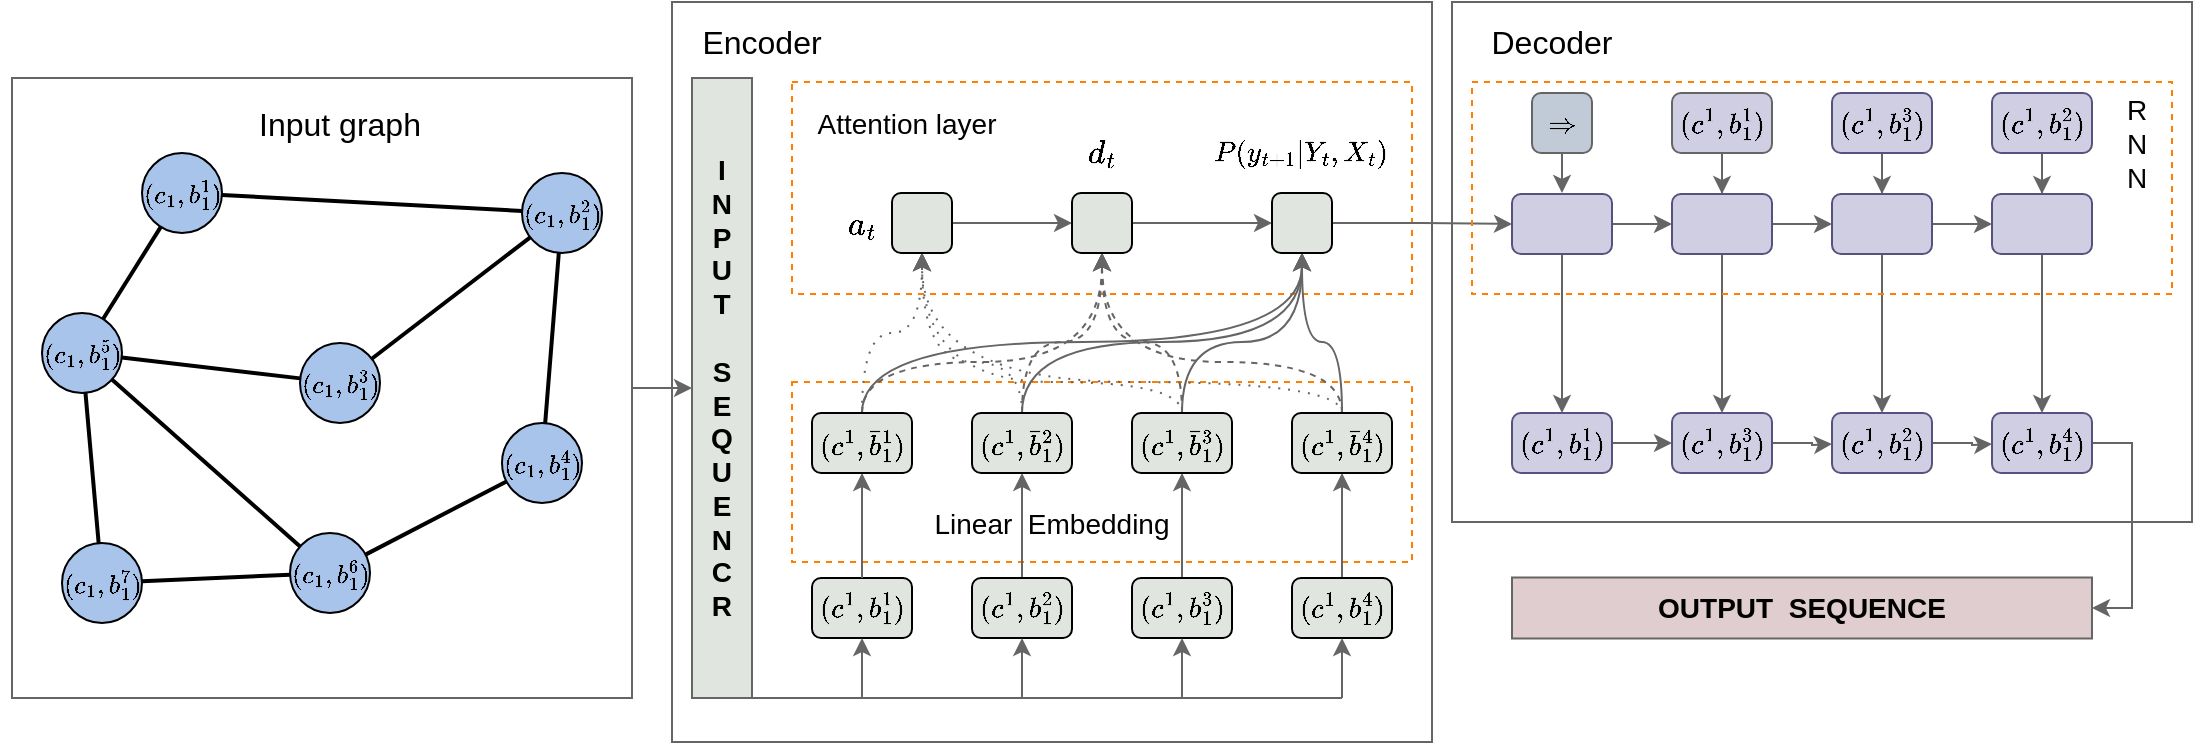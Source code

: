 <mxfile version="15.9.1" type="github">
  <diagram id="h1I-jIf15oPsMgG-KGj4" name="Page-1">
    <mxGraphModel dx="1113" dy="759" grid="1" gridSize="10" guides="1" tooltips="1" connect="1" arrows="1" fold="1" page="1" pageScale="1" pageWidth="1169" pageHeight="827" math="1" shadow="0">
      <root>
        <mxCell id="0" />
        <mxCell id="1" parent="0" />
        <mxCell id="QwG7ELGLsjSeEckzHyIb-112" value="" style="rounded=0;whiteSpace=wrap;html=1;fontSize=14;strokeColor=#656565;fillColor=none;" vertex="1" parent="1">
          <mxGeometry x="760" y="228" width="370" height="260" as="geometry" />
        </mxCell>
        <mxCell id="QwG7ELGLsjSeEckzHyIb-110" value="" style="rounded=0;whiteSpace=wrap;html=1;fontSize=14;strokeColor=#656565;fillColor=none;" vertex="1" parent="1">
          <mxGeometry x="370" y="228" width="380" height="370" as="geometry" />
        </mxCell>
        <mxCell id="QwG7ELGLsjSeEckzHyIb-44" value="" style="rounded=0;whiteSpace=wrap;html=1;fontSize=12;strokeColor=#FF8000;fillColor=none;dashed=1;" vertex="1" parent="1">
          <mxGeometry x="430" y="268" width="310" height="106" as="geometry" />
        </mxCell>
        <mxCell id="QwG7ELGLsjSeEckzHyIb-23" value="" style="rounded=0;whiteSpace=wrap;html=1;fontSize=12;strokeColor=#FF8000;fillColor=none;dashed=1;" vertex="1" parent="1">
          <mxGeometry x="430" y="418" width="310" height="90" as="geometry" />
        </mxCell>
        <mxCell id="QwG7ELGLsjSeEckzHyIb-64" style="edgeStyle=orthogonalEdgeStyle;jumpStyle=none;jumpSize=7;orthogonalLoop=1;jettySize=auto;html=1;entryX=0;entryY=0.5;entryDx=0;entryDy=0;shadow=0;fontSize=12;targetPerimeterSpacing=0;strokeColor=#656565;rounded=0;" edge="1" parent="1" source="gv34mnI8brFqdIba_EGr-3" target="QwG7ELGLsjSeEckzHyIb-1">
          <mxGeometry relative="1" as="geometry" />
        </mxCell>
        <mxCell id="gv34mnI8brFqdIba_EGr-3" value="" style="whiteSpace=wrap;html=1;aspect=fixed;strokeColor=#656565;fillColor=none;" parent="1" vertex="1">
          <mxGeometry x="40" y="266" width="310" height="310" as="geometry" />
        </mxCell>
        <mxCell id="gv34mnI8brFqdIba_EGr-102" value="" style="endArrow=none;html=1;rounded=0;strokeColor=#000000;strokeWidth=2;" parent="1" source="gv34mnI8brFqdIba_EGr-115" target="gv34mnI8brFqdIba_EGr-100" edge="1">
          <mxGeometry width="50" height="50" relative="1" as="geometry">
            <mxPoint x="308.74" y="443.534" as="sourcePoint" />
            <mxPoint x="185" y="393.5" as="targetPoint" />
          </mxGeometry>
        </mxCell>
        <mxCell id="gv34mnI8brFqdIba_EGr-119" value="" style="ellipse;whiteSpace=wrap;html=1;aspect=fixed;strokeColor=#000000;fillColor=#A9C4EB;" parent="1" vertex="1">
          <mxGeometry x="285" y="438.5" width="40" height="40" as="geometry" />
        </mxCell>
        <mxCell id="gv34mnI8brFqdIba_EGr-94" value="" style="ellipse;whiteSpace=wrap;html=1;aspect=fixed;strokeColor=#000000;fillColor=#A9C4EB;" parent="1" vertex="1">
          <mxGeometry x="55" y="383.5" width="40" height="40" as="geometry" />
        </mxCell>
        <mxCell id="gv34mnI8brFqdIba_EGr-95" value="" style="ellipse;whiteSpace=wrap;html=1;aspect=fixed;strokeColor=#000000;fillColor=#A9C4EB;" parent="1" vertex="1">
          <mxGeometry x="184" y="398.5" width="40" height="40" as="geometry" />
        </mxCell>
        <mxCell id="gv34mnI8brFqdIba_EGr-96" value="" style="ellipse;whiteSpace=wrap;html=1;aspect=fixed;strokeColor=#000000;fillColor=#A9C4EB;" parent="1" vertex="1">
          <mxGeometry x="65" y="498.5" width="40" height="40" as="geometry" />
        </mxCell>
        <mxCell id="gv34mnI8brFqdIba_EGr-97" value="" style="ellipse;whiteSpace=wrap;html=1;aspect=fixed;strokeColor=#000000;fillColor=#A9C4EB;" parent="1" vertex="1">
          <mxGeometry x="179" y="493.5" width="40" height="40" as="geometry" />
        </mxCell>
        <mxCell id="gv34mnI8brFqdIba_EGr-99" value="" style="ellipse;whiteSpace=wrap;html=1;aspect=fixed;strokeColor=#000000;fillColor=#A9C4EB;" parent="1" vertex="1">
          <mxGeometry x="105" y="303.5" width="40" height="40" as="geometry" />
        </mxCell>
        <mxCell id="gv34mnI8brFqdIba_EGr-100" value="" style="ellipse;whiteSpace=wrap;html=1;aspect=fixed;strokeColor=#000000;fillColor=#A9C4EB;" parent="1" vertex="1">
          <mxGeometry x="295" y="313.5" width="40" height="40" as="geometry" />
        </mxCell>
        <mxCell id="gv34mnI8brFqdIba_EGr-101" value="" style="endArrow=none;html=1;rounded=0;strokeColor=#000000;strokeWidth=2;" parent="1" source="gv34mnI8brFqdIba_EGr-97" target="gv34mnI8brFqdIba_EGr-119" edge="1">
          <mxGeometry width="50" height="50" relative="1" as="geometry">
            <mxPoint x="135" y="443.5" as="sourcePoint" />
            <mxPoint x="287.663" y="476.617" as="targetPoint" />
          </mxGeometry>
        </mxCell>
        <mxCell id="gv34mnI8brFqdIba_EGr-103" value="" style="endArrow=none;html=1;rounded=0;strokeColor=#000000;fontSize=16;fontStyle=1;strokeWidth=2;" parent="1" source="gv34mnI8brFqdIba_EGr-97" target="gv34mnI8brFqdIba_EGr-94" edge="1">
          <mxGeometry width="50" height="50" relative="1" as="geometry">
            <mxPoint x="135" y="443.5" as="sourcePoint" />
            <mxPoint x="185" y="393.5" as="targetPoint" />
          </mxGeometry>
        </mxCell>
        <mxCell id="gv34mnI8brFqdIba_EGr-104" value="" style="endArrow=none;html=1;rounded=0;strokeColor=#000000;strokeWidth=2;" parent="1" source="gv34mnI8brFqdIba_EGr-96" target="gv34mnI8brFqdIba_EGr-97" edge="1">
          <mxGeometry width="50" height="50" relative="1" as="geometry">
            <mxPoint x="135" y="443.5" as="sourcePoint" />
            <mxPoint x="185" y="393.5" as="targetPoint" />
          </mxGeometry>
        </mxCell>
        <mxCell id="gv34mnI8brFqdIba_EGr-105" value="" style="endArrow=none;html=1;rounded=0;strokeColor=#000000;strokeWidth=2;" parent="1" source="gv34mnI8brFqdIba_EGr-99" target="gv34mnI8brFqdIba_EGr-100" edge="1">
          <mxGeometry width="50" height="50" relative="1" as="geometry">
            <mxPoint x="135" y="443.5" as="sourcePoint" />
            <mxPoint x="185" y="393.5" as="targetPoint" />
          </mxGeometry>
        </mxCell>
        <mxCell id="gv34mnI8brFqdIba_EGr-106" value="" style="endArrow=none;html=1;rounded=0;strokeColor=#000000;strokeWidth=2;" parent="1" source="gv34mnI8brFqdIba_EGr-94" target="gv34mnI8brFqdIba_EGr-95" edge="1">
          <mxGeometry width="50" height="50" relative="1" as="geometry">
            <mxPoint x="135" y="443.5" as="sourcePoint" />
            <mxPoint x="185" y="393.5" as="targetPoint" />
          </mxGeometry>
        </mxCell>
        <mxCell id="gv34mnI8brFqdIba_EGr-107" value="" style="endArrow=none;html=1;rounded=0;strokeColor=#000000;strokeWidth=2;" parent="1" source="gv34mnI8brFqdIba_EGr-94" target="gv34mnI8brFqdIba_EGr-99" edge="1">
          <mxGeometry width="50" height="50" relative="1" as="geometry">
            <mxPoint x="135" y="443.5" as="sourcePoint" />
            <mxPoint x="185" y="393.5" as="targetPoint" />
          </mxGeometry>
        </mxCell>
        <mxCell id="gv34mnI8brFqdIba_EGr-109" value="" style="endArrow=none;html=1;rounded=0;strokeColor=#000000;strokeWidth=2;" parent="1" source="gv34mnI8brFqdIba_EGr-96" target="gv34mnI8brFqdIba_EGr-94" edge="1">
          <mxGeometry width="50" height="50" relative="1" as="geometry">
            <mxPoint x="135" y="443.5" as="sourcePoint" />
            <mxPoint x="185" y="393.5" as="targetPoint" />
          </mxGeometry>
        </mxCell>
        <mxCell id="gv34mnI8brFqdIba_EGr-110" value="" style="endArrow=none;html=1;rounded=0;strokeColor=#000000;strokeWidth=2;" parent="1" source="gv34mnI8brFqdIba_EGr-95" target="gv34mnI8brFqdIba_EGr-100" edge="1">
          <mxGeometry width="50" height="50" relative="1" as="geometry">
            <mxPoint x="135" y="443.5" as="sourcePoint" />
            <mxPoint x="185" y="393.5" as="targetPoint" />
          </mxGeometry>
        </mxCell>
        <mxCell id="gv34mnI8brFqdIba_EGr-111" value="&lt;font style=&quot;font-size: 11px;&quot;&gt;$$(c_1,b^1_1)$$&lt;/font&gt;" style="text;html=1;strokeColor=none;fillColor=none;align=center;verticalAlign=middle;whiteSpace=wrap;rounded=0;fontSize=11;" parent="1" vertex="1">
          <mxGeometry x="110" y="308.5" width="30" height="30" as="geometry" />
        </mxCell>
        <mxCell id="gv34mnI8brFqdIba_EGr-112" value="&lt;span style=&quot;font-size: 11px;&quot;&gt;$$(c_1,b^7_1)$$&lt;/span&gt;" style="text;html=1;strokeColor=none;fillColor=none;align=center;verticalAlign=middle;whiteSpace=wrap;rounded=0;fontSize=11;" parent="1" vertex="1">
          <mxGeometry x="70" y="503.5" width="30" height="30" as="geometry" />
        </mxCell>
        <mxCell id="gv34mnI8brFqdIba_EGr-113" value="&lt;span style=&quot;font-size: 11px;&quot;&gt;$$(c_1,b^5_1)$$&lt;/span&gt;" style="text;html=1;strokeColor=none;fillColor=none;align=center;verticalAlign=middle;whiteSpace=wrap;rounded=0;fontSize=11;" parent="1" vertex="1">
          <mxGeometry x="60" y="388.5" width="30" height="30" as="geometry" />
        </mxCell>
        <mxCell id="gv34mnI8brFqdIba_EGr-114" value="&lt;span style=&quot;font-size: 11px;&quot;&gt;$$(c_1,b^6_1)$$&lt;/span&gt;" style="text;html=1;strokeColor=none;fillColor=none;align=center;verticalAlign=middle;whiteSpace=wrap;rounded=0;fontSize=11;" parent="1" vertex="1">
          <mxGeometry x="184" y="498.5" width="30" height="30" as="geometry" />
        </mxCell>
        <mxCell id="gv34mnI8brFqdIba_EGr-115" value="&lt;span style=&quot;font-size: 11px;&quot;&gt;$$(c_1,b^4_1)$$&lt;/span&gt;" style="text;html=1;strokeColor=none;fillColor=none;align=center;verticalAlign=middle;whiteSpace=wrap;rounded=0;fontSize=11;" parent="1" vertex="1">
          <mxGeometry x="290" y="443.5" width="30" height="30" as="geometry" />
        </mxCell>
        <mxCell id="gv34mnI8brFqdIba_EGr-116" value="&lt;span style=&quot;font-size: 11px;&quot;&gt;$$(c_1,b^3_1)$$&lt;/span&gt;" style="text;html=1;strokeColor=none;fillColor=none;align=center;verticalAlign=middle;whiteSpace=wrap;rounded=0;fontSize=11;" parent="1" vertex="1">
          <mxGeometry x="189" y="403.5" width="30" height="30" as="geometry" />
        </mxCell>
        <mxCell id="gv34mnI8brFqdIba_EGr-117" value="&lt;span style=&quot;font-size: 11px;&quot;&gt;$$(c_1,b^2_1)$$&lt;/span&gt;" style="text;html=1;strokeColor=none;fillColor=none;align=center;verticalAlign=middle;whiteSpace=wrap;rounded=0;fontSize=11;" parent="1" vertex="1">
          <mxGeometry x="300" y="318.5" width="30" height="30" as="geometry" />
        </mxCell>
        <mxCell id="QwG7ELGLsjSeEckzHyIb-1" value="" style="rounded=0;whiteSpace=wrap;html=1;fillColor=none;strokeColor=#656565;" vertex="1" parent="1">
          <mxGeometry x="380" y="266" width="30" height="310" as="geometry" />
        </mxCell>
        <mxCell id="QwG7ELGLsjSeEckzHyIb-2" value="&lt;font style=&quot;font-size: 14px&quot;&gt;&lt;b&gt;I&lt;br style=&quot;font-size: 14px&quot;&gt;N&lt;br style=&quot;font-size: 14px&quot;&gt;P&lt;br style=&quot;font-size: 14px&quot;&gt;U&lt;br style=&quot;font-size: 14px&quot;&gt;T&lt;br style=&quot;font-size: 14px&quot;&gt;&amp;nbsp;&lt;br style=&quot;font-size: 14px&quot;&gt;S&lt;br style=&quot;font-size: 14px&quot;&gt;E&lt;br style=&quot;font-size: 14px&quot;&gt;Q&lt;br style=&quot;font-size: 14px&quot;&gt;U&lt;br style=&quot;font-size: 14px&quot;&gt;E&lt;br style=&quot;font-size: 14px&quot;&gt;N&lt;br style=&quot;font-size: 14px&quot;&gt;C&lt;br style=&quot;font-size: 14px&quot;&gt;R&lt;/b&gt;&lt;/font&gt;" style="text;html=1;strokeColor=#656565;fillColor=#E0E5DF;align=center;verticalAlign=middle;whiteSpace=wrap;rounded=0;fontSize=14;" vertex="1" parent="1">
          <mxGeometry x="380" y="266" width="30" height="310" as="geometry" />
        </mxCell>
        <mxCell id="QwG7ELGLsjSeEckzHyIb-4" value="Input graph" style="text;html=1;strokeColor=none;fillColor=none;align=center;verticalAlign=middle;whiteSpace=wrap;rounded=0;fontSize=16;" vertex="1" parent="1">
          <mxGeometry x="159" y="273.5" width="90" height="30" as="geometry" />
        </mxCell>
        <mxCell id="QwG7ELGLsjSeEckzHyIb-5" value="" style="endArrow=none;html=1;rounded=0;fontSize=16;exitX=1;exitY=1;exitDx=0;exitDy=0;shadow=0;targetPerimeterSpacing=0;strokeColor=#656565;" edge="1" parent="1" source="QwG7ELGLsjSeEckzHyIb-2">
          <mxGeometry width="50" height="50" relative="1" as="geometry">
            <mxPoint x="430" y="556" as="sourcePoint" />
            <mxPoint x="705" y="576" as="targetPoint" />
            <Array as="points">
              <mxPoint x="530" y="576" />
            </Array>
          </mxGeometry>
        </mxCell>
        <mxCell id="QwG7ELGLsjSeEckzHyIb-6" value="" style="rounded=1;whiteSpace=wrap;html=1;fontSize=16;fillColor=#E0E5DF;" vertex="1" parent="1">
          <mxGeometry x="440" y="516" width="50" height="30" as="geometry" />
        </mxCell>
        <mxCell id="QwG7ELGLsjSeEckzHyIb-20" value="" style="edgeStyle=orthogonalEdgeStyle;rounded=0;orthogonalLoop=1;jettySize=auto;html=1;fontSize=12;strokeColor=#656565;" edge="1" parent="1" source="QwG7ELGLsjSeEckzHyIb-7" target="QwG7ELGLsjSeEckzHyIb-15">
          <mxGeometry relative="1" as="geometry" />
        </mxCell>
        <mxCell id="QwG7ELGLsjSeEckzHyIb-7" value="&lt;span style=&quot;color: rgb(0 , 0 , 0) ; font-family: &amp;#34;helvetica&amp;#34; ; font-size: 12px ; font-style: normal ; font-weight: normal ; letter-spacing: normal ; text-align: center ; text-indent: 0px ; text-transform: none ; word-spacing: 0px ; background-color: rgb(248 , 249 , 250) ; text-decoration: none ; display: inline ; float: none&quot;&gt;$$(c^1,b^2_1)$$&lt;/span&gt;" style="rounded=1;whiteSpace=wrap;html=1;fontSize=16;fillColor=#E0E5DF;" vertex="1" parent="1">
          <mxGeometry x="520" y="516" width="50" height="30" as="geometry" />
        </mxCell>
        <mxCell id="QwG7ELGLsjSeEckzHyIb-21" value="" style="edgeStyle=orthogonalEdgeStyle;rounded=0;orthogonalLoop=1;jettySize=auto;html=1;fontSize=12;strokeColor=#656565;" edge="1" parent="1" source="QwG7ELGLsjSeEckzHyIb-8" target="QwG7ELGLsjSeEckzHyIb-17">
          <mxGeometry relative="1" as="geometry" />
        </mxCell>
        <mxCell id="QwG7ELGLsjSeEckzHyIb-8" value="&lt;span style=&quot;font-size: 12px&quot;&gt;$$(c^1,b^3_1)$$&lt;/span&gt;" style="rounded=1;whiteSpace=wrap;html=1;fontSize=16;fillColor=#E0E5DF;" vertex="1" parent="1">
          <mxGeometry x="600" y="516" width="50" height="30" as="geometry" />
        </mxCell>
        <mxCell id="QwG7ELGLsjSeEckzHyIb-22" value="" style="edgeStyle=orthogonalEdgeStyle;rounded=0;orthogonalLoop=1;jettySize=auto;html=1;fontSize=12;strokeColor=#656565;" edge="1" parent="1" source="QwG7ELGLsjSeEckzHyIb-9" target="QwG7ELGLsjSeEckzHyIb-18">
          <mxGeometry relative="1" as="geometry" />
        </mxCell>
        <mxCell id="QwG7ELGLsjSeEckzHyIb-9" value="&lt;span style=&quot;font-size: 12px&quot;&gt;$$(c^1,b^4_1)$$&lt;/span&gt;" style="rounded=1;whiteSpace=wrap;html=1;fontSize=16;fillColor=#E0E5DF;" vertex="1" parent="1">
          <mxGeometry x="680" y="516" width="50" height="30" as="geometry" />
        </mxCell>
        <mxCell id="QwG7ELGLsjSeEckzHyIb-10" value="" style="endArrow=classic;html=1;rounded=0;fontSize=16;strokeColor=#656565;" edge="1" parent="1" target="QwG7ELGLsjSeEckzHyIb-6">
          <mxGeometry width="50" height="50" relative="1" as="geometry">
            <mxPoint x="465" y="576" as="sourcePoint" />
            <mxPoint x="590" y="446" as="targetPoint" />
          </mxGeometry>
        </mxCell>
        <mxCell id="QwG7ELGLsjSeEckzHyIb-11" value="" style="endArrow=classic;html=1;rounded=0;fontSize=16;strokeColor=#656565;" edge="1" parent="1" target="QwG7ELGLsjSeEckzHyIb-9">
          <mxGeometry width="50" height="50" relative="1" as="geometry">
            <mxPoint x="705" y="576" as="sourcePoint" />
            <mxPoint x="600" y="446" as="targetPoint" />
          </mxGeometry>
        </mxCell>
        <mxCell id="QwG7ELGLsjSeEckzHyIb-12" value="" style="endArrow=classic;html=1;rounded=0;fontSize=16;strokeColor=#656565;" edge="1" parent="1" target="QwG7ELGLsjSeEckzHyIb-8">
          <mxGeometry width="50" height="50" relative="1" as="geometry">
            <mxPoint x="625" y="576" as="sourcePoint" />
            <mxPoint x="590" y="446" as="targetPoint" />
          </mxGeometry>
        </mxCell>
        <mxCell id="QwG7ELGLsjSeEckzHyIb-13" value="" style="endArrow=classic;html=1;rounded=0;fontSize=16;strokeColor=#656565;" edge="1" parent="1" target="QwG7ELGLsjSeEckzHyIb-7">
          <mxGeometry width="50" height="50" relative="1" as="geometry">
            <mxPoint x="545" y="576" as="sourcePoint" />
            <mxPoint x="560" y="636" as="targetPoint" />
          </mxGeometry>
        </mxCell>
        <mxCell id="QwG7ELGLsjSeEckzHyIb-19" value="" style="edgeStyle=orthogonalEdgeStyle;rounded=0;orthogonalLoop=1;jettySize=auto;html=1;fontSize=12;strokeColor=#656565;" edge="1" parent="1" source="QwG7ELGLsjSeEckzHyIb-14" target="QwG7ELGLsjSeEckzHyIb-16">
          <mxGeometry relative="1" as="geometry" />
        </mxCell>
        <mxCell id="QwG7ELGLsjSeEckzHyIb-14" value="&lt;font style=&quot;font-size: 12px&quot;&gt;$$(c^1,b^1_1)$$&lt;/font&gt;" style="text;html=1;strokeColor=none;fillColor=none;align=center;verticalAlign=middle;whiteSpace=wrap;rounded=0;fontSize=11;" vertex="1" parent="1">
          <mxGeometry x="450" y="516" width="30" height="30" as="geometry" />
        </mxCell>
        <mxCell id="QwG7ELGLsjSeEckzHyIb-29" style="edgeStyle=orthogonalEdgeStyle;curved=1;jumpStyle=none;jumpSize=7;orthogonalLoop=1;jettySize=auto;html=1;entryX=0.5;entryY=1;entryDx=0;entryDy=0;shadow=0;dashed=1;dashPattern=1 4;fontSize=14;targetPerimeterSpacing=0;strokeColor=#656565;" edge="1" parent="1" source="QwG7ELGLsjSeEckzHyIb-15" target="QwG7ELGLsjSeEckzHyIb-25">
          <mxGeometry relative="1" as="geometry">
            <Array as="points">
              <mxPoint x="545" y="408" />
              <mxPoint x="495" y="408" />
            </Array>
          </mxGeometry>
        </mxCell>
        <mxCell id="QwG7ELGLsjSeEckzHyIb-37" style="edgeStyle=orthogonalEdgeStyle;curved=1;jumpStyle=none;jumpSize=7;orthogonalLoop=1;jettySize=auto;html=1;shadow=0;dashed=1;fontSize=14;targetPerimeterSpacing=0;strokeColor=#656565;" edge="1" parent="1" source="QwG7ELGLsjSeEckzHyIb-15" target="QwG7ELGLsjSeEckzHyIb-26">
          <mxGeometry relative="1" as="geometry">
            <Array as="points">
              <mxPoint x="545" y="398" />
              <mxPoint x="585" y="398" />
            </Array>
          </mxGeometry>
        </mxCell>
        <mxCell id="QwG7ELGLsjSeEckzHyIb-41" style="edgeStyle=orthogonalEdgeStyle;curved=1;jumpStyle=none;jumpSize=7;orthogonalLoop=1;jettySize=auto;html=1;shadow=0;fontSize=14;targetPerimeterSpacing=0;strokeColor=#656565;" edge="1" parent="1" source="QwG7ELGLsjSeEckzHyIb-15" target="QwG7ELGLsjSeEckzHyIb-27">
          <mxGeometry relative="1" as="geometry">
            <Array as="points">
              <mxPoint x="545" y="398" />
              <mxPoint x="685" y="398" />
            </Array>
          </mxGeometry>
        </mxCell>
        <mxCell id="QwG7ELGLsjSeEckzHyIb-15" value="&lt;span style=&quot;color: rgb(0 , 0 , 0) ; font-family: &amp;#34;helvetica&amp;#34; ; font-size: 12px ; font-style: normal ; font-weight: normal ; letter-spacing: normal ; text-align: center ; text-indent: 0px ; text-transform: none ; word-spacing: 0px ; background-color: rgb(248 , 249 , 250) ; text-decoration: none ; display: inline ; float: none&quot;&gt;$$(c^1,\bar{b}^2_1)$$&lt;/span&gt;" style="rounded=1;whiteSpace=wrap;html=1;fontSize=16;fillColor=#E0E5DF;" vertex="1" parent="1">
          <mxGeometry x="520" y="433.5" width="50" height="30" as="geometry" />
        </mxCell>
        <mxCell id="QwG7ELGLsjSeEckzHyIb-28" style="edgeStyle=orthogonalEdgeStyle;jumpSize=7;orthogonalLoop=1;jettySize=auto;html=1;shadow=0;fontSize=14;targetPerimeterSpacing=0;jumpStyle=none;curved=1;dashed=1;dashPattern=1 4;strokeColor=#656565;" edge="1" parent="1" source="QwG7ELGLsjSeEckzHyIb-16" target="QwG7ELGLsjSeEckzHyIb-25">
          <mxGeometry relative="1" as="geometry" />
        </mxCell>
        <mxCell id="QwG7ELGLsjSeEckzHyIb-36" style="edgeStyle=orthogonalEdgeStyle;curved=1;jumpStyle=none;jumpSize=7;orthogonalLoop=1;jettySize=auto;html=1;shadow=0;dashed=1;fontSize=14;targetPerimeterSpacing=0;strokeColor=#656565;" edge="1" parent="1" source="QwG7ELGLsjSeEckzHyIb-16" target="QwG7ELGLsjSeEckzHyIb-26">
          <mxGeometry relative="1" as="geometry">
            <Array as="points">
              <mxPoint x="465" y="408" />
              <mxPoint x="585" y="408" />
            </Array>
          </mxGeometry>
        </mxCell>
        <mxCell id="QwG7ELGLsjSeEckzHyIb-40" style="edgeStyle=orthogonalEdgeStyle;curved=1;jumpStyle=none;jumpSize=7;orthogonalLoop=1;jettySize=auto;html=1;shadow=0;fontSize=14;targetPerimeterSpacing=0;strokeColor=#656565;" edge="1" parent="1" source="QwG7ELGLsjSeEckzHyIb-16" target="QwG7ELGLsjSeEckzHyIb-27">
          <mxGeometry relative="1" as="geometry">
            <Array as="points">
              <mxPoint x="465" y="398" />
              <mxPoint x="685" y="398" />
            </Array>
          </mxGeometry>
        </mxCell>
        <mxCell id="QwG7ELGLsjSeEckzHyIb-16" value="&lt;span style=&quot;color: rgb(0 , 0 , 0) ; font-family: &amp;#34;helvetica&amp;#34; ; font-size: 12px ; font-style: normal ; font-weight: normal ; letter-spacing: normal ; text-align: center ; text-indent: 0px ; text-transform: none ; word-spacing: 0px ; background-color: rgb(248 , 249 , 250) ; text-decoration: none ; display: inline ; float: none&quot;&gt;$$(c^1,\bar{b}^1_1)$$&lt;/span&gt;" style="rounded=1;whiteSpace=wrap;html=1;fontSize=16;fillColor=#E0E5DF;" vertex="1" parent="1">
          <mxGeometry x="440" y="433.5" width="50" height="30" as="geometry" />
        </mxCell>
        <mxCell id="QwG7ELGLsjSeEckzHyIb-30" style="edgeStyle=orthogonalEdgeStyle;curved=1;jumpStyle=none;jumpSize=7;orthogonalLoop=1;jettySize=auto;html=1;shadow=0;dashed=1;dashPattern=1 4;fontSize=14;targetPerimeterSpacing=0;strokeColor=#656565;" edge="1" parent="1" source="QwG7ELGLsjSeEckzHyIb-17" target="QwG7ELGLsjSeEckzHyIb-25">
          <mxGeometry relative="1" as="geometry">
            <Array as="points">
              <mxPoint x="625" y="418" />
              <mxPoint x="495" y="418" />
            </Array>
          </mxGeometry>
        </mxCell>
        <mxCell id="QwG7ELGLsjSeEckzHyIb-38" style="edgeStyle=orthogonalEdgeStyle;curved=1;jumpStyle=none;jumpSize=7;orthogonalLoop=1;jettySize=auto;html=1;entryX=0.5;entryY=1;entryDx=0;entryDy=0;shadow=0;dashed=1;fontSize=14;targetPerimeterSpacing=0;strokeColor=#656565;" edge="1" parent="1" source="QwG7ELGLsjSeEckzHyIb-17" target="QwG7ELGLsjSeEckzHyIb-26">
          <mxGeometry relative="1" as="geometry">
            <Array as="points">
              <mxPoint x="625" y="398" />
              <mxPoint x="585" y="398" />
            </Array>
          </mxGeometry>
        </mxCell>
        <mxCell id="QwG7ELGLsjSeEckzHyIb-42" style="edgeStyle=orthogonalEdgeStyle;curved=1;jumpStyle=none;jumpSize=7;orthogonalLoop=1;jettySize=auto;html=1;shadow=0;fontSize=14;targetPerimeterSpacing=0;strokeColor=#656565;" edge="1" parent="1" source="QwG7ELGLsjSeEckzHyIb-17" target="QwG7ELGLsjSeEckzHyIb-27">
          <mxGeometry relative="1" as="geometry">
            <Array as="points">
              <mxPoint x="625" y="398" />
              <mxPoint x="685" y="398" />
            </Array>
          </mxGeometry>
        </mxCell>
        <mxCell id="QwG7ELGLsjSeEckzHyIb-17" value="&lt;span style=&quot;color: rgb(0 , 0 , 0) ; font-family: &amp;#34;helvetica&amp;#34; ; font-size: 12px ; font-style: normal ; font-weight: normal ; letter-spacing: normal ; text-align: center ; text-indent: 0px ; text-transform: none ; word-spacing: 0px ; background-color: rgb(248 , 249 , 250) ; text-decoration: none ; display: inline ; float: none&quot;&gt;$$(c^1,\bar{b}^3_1)$$&lt;/span&gt;" style="rounded=1;whiteSpace=wrap;html=1;fontSize=16;fillColor=#E0E5DF;" vertex="1" parent="1">
          <mxGeometry x="600" y="433.5" width="50" height="30" as="geometry" />
        </mxCell>
        <mxCell id="QwG7ELGLsjSeEckzHyIb-31" style="edgeStyle=orthogonalEdgeStyle;curved=1;jumpStyle=none;jumpSize=7;orthogonalLoop=1;jettySize=auto;html=1;shadow=0;dashed=1;dashPattern=1 4;fontSize=14;targetPerimeterSpacing=0;strokeColor=#656565;" edge="1" parent="1" source="QwG7ELGLsjSeEckzHyIb-18" target="QwG7ELGLsjSeEckzHyIb-25">
          <mxGeometry relative="1" as="geometry">
            <Array as="points">
              <mxPoint x="705" y="418" />
              <mxPoint x="495" y="418" />
            </Array>
          </mxGeometry>
        </mxCell>
        <mxCell id="QwG7ELGLsjSeEckzHyIb-39" style="edgeStyle=orthogonalEdgeStyle;curved=1;jumpStyle=none;jumpSize=7;orthogonalLoop=1;jettySize=auto;html=1;shadow=0;dashed=1;fontSize=14;targetPerimeterSpacing=0;strokeColor=#656565;" edge="1" parent="1" source="QwG7ELGLsjSeEckzHyIb-18" target="QwG7ELGLsjSeEckzHyIb-26">
          <mxGeometry relative="1" as="geometry">
            <Array as="points">
              <mxPoint x="705" y="408" />
              <mxPoint x="585" y="408" />
            </Array>
          </mxGeometry>
        </mxCell>
        <mxCell id="QwG7ELGLsjSeEckzHyIb-43" style="edgeStyle=orthogonalEdgeStyle;curved=1;jumpStyle=none;jumpSize=7;orthogonalLoop=1;jettySize=auto;html=1;shadow=0;fontSize=14;targetPerimeterSpacing=0;strokeColor=#656565;" edge="1" parent="1" source="QwG7ELGLsjSeEckzHyIb-18" target="QwG7ELGLsjSeEckzHyIb-27">
          <mxGeometry relative="1" as="geometry">
            <Array as="points">
              <mxPoint x="705" y="398" />
              <mxPoint x="685" y="398" />
            </Array>
          </mxGeometry>
        </mxCell>
        <mxCell id="QwG7ELGLsjSeEckzHyIb-18" value="&lt;span style=&quot;color: rgb(0 , 0 , 0) ; font-family: &amp;#34;helvetica&amp;#34; ; font-size: 12px ; font-style: normal ; font-weight: normal ; letter-spacing: normal ; text-align: center ; text-indent: 0px ; text-transform: none ; word-spacing: 0px ; background-color: rgb(248 , 249 , 250) ; text-decoration: none ; display: inline ; float: none&quot;&gt;$$(c^1,\bar{b}^4_1)$$&lt;/span&gt;" style="rounded=1;whiteSpace=wrap;html=1;fontSize=16;fillColor=#E0E5DF;" vertex="1" parent="1">
          <mxGeometry x="680" y="433.5" width="50" height="30" as="geometry" />
        </mxCell>
        <mxCell id="QwG7ELGLsjSeEckzHyIb-24" value="&lt;font style=&quot;font-size: 14px&quot;&gt;Linear &amp;nbsp;Embedding&lt;/font&gt;" style="text;html=1;strokeColor=none;fillColor=none;align=center;verticalAlign=middle;whiteSpace=wrap;rounded=0;dashed=1;fontSize=12;" vertex="1" parent="1">
          <mxGeometry x="495" y="473.5" width="130" height="30" as="geometry" />
        </mxCell>
        <mxCell id="QwG7ELGLsjSeEckzHyIb-54" style="edgeStyle=orthogonalEdgeStyle;jumpStyle=none;jumpSize=7;orthogonalLoop=1;jettySize=auto;html=1;shadow=0;fontSize=12;targetPerimeterSpacing=0;strokeColor=#656565;rounded=0;" edge="1" parent="1" source="QwG7ELGLsjSeEckzHyIb-25" target="QwG7ELGLsjSeEckzHyIb-26">
          <mxGeometry relative="1" as="geometry" />
        </mxCell>
        <mxCell id="QwG7ELGLsjSeEckzHyIb-25" value="" style="rounded=1;whiteSpace=wrap;html=1;fontSize=16;fillColor=#E0E5DF;" vertex="1" parent="1">
          <mxGeometry x="480" y="323.5" width="30" height="30" as="geometry" />
        </mxCell>
        <mxCell id="QwG7ELGLsjSeEckzHyIb-56" style="edgeStyle=orthogonalEdgeStyle;jumpStyle=none;jumpSize=7;orthogonalLoop=1;jettySize=auto;html=1;shadow=0;fontSize=12;targetPerimeterSpacing=0;strokeColor=#656565;rounded=0;" edge="1" parent="1" source="QwG7ELGLsjSeEckzHyIb-26" target="QwG7ELGLsjSeEckzHyIb-27">
          <mxGeometry relative="1" as="geometry" />
        </mxCell>
        <mxCell id="QwG7ELGLsjSeEckzHyIb-26" value="" style="rounded=1;whiteSpace=wrap;html=1;fontSize=16;fillColor=#E0E5DF;" vertex="1" parent="1">
          <mxGeometry x="570" y="323.5" width="30" height="30" as="geometry" />
        </mxCell>
        <mxCell id="QwG7ELGLsjSeEckzHyIb-106" value="" style="edgeStyle=orthogonalEdgeStyle;rounded=0;jumpStyle=none;jumpSize=6;orthogonalLoop=1;jettySize=auto;html=1;shadow=0;fontSize=14;targetPerimeterSpacing=0;strokeColor=#656565;strokeWidth=1;" edge="1" parent="1" source="QwG7ELGLsjSeEckzHyIb-27" target="QwG7ELGLsjSeEckzHyIb-67">
          <mxGeometry relative="1" as="geometry" />
        </mxCell>
        <mxCell id="QwG7ELGLsjSeEckzHyIb-27" value="" style="rounded=1;whiteSpace=wrap;html=1;fontSize=16;fillColor=#E0E5DF;" vertex="1" parent="1">
          <mxGeometry x="670" y="323.5" width="30" height="30" as="geometry" />
        </mxCell>
        <mxCell id="QwG7ELGLsjSeEckzHyIb-48" value="Attention layer" style="text;html=1;strokeColor=none;fillColor=none;align=center;verticalAlign=middle;whiteSpace=wrap;rounded=0;dashed=1;fontSize=14;" vertex="1" parent="1">
          <mxGeometry x="435" y="273.5" width="105" height="30" as="geometry" />
        </mxCell>
        <mxCell id="QwG7ELGLsjSeEckzHyIb-49" value="$$a_t$$" style="text;html=1;strokeColor=none;fillColor=none;align=center;verticalAlign=middle;whiteSpace=wrap;rounded=0;dashed=1;fontSize=14;" vertex="1" parent="1">
          <mxGeometry x="450" y="323.5" width="30" height="30" as="geometry" />
        </mxCell>
        <mxCell id="QwG7ELGLsjSeEckzHyIb-50" value="$$d_t$$" style="text;html=1;strokeColor=none;fillColor=none;align=center;verticalAlign=middle;whiteSpace=wrap;rounded=0;dashed=1;fontSize=14;" vertex="1" parent="1">
          <mxGeometry x="570" y="288.5" width="30" height="30" as="geometry" />
        </mxCell>
        <mxCell id="QwG7ELGLsjSeEckzHyIb-51" value="&lt;font style=&quot;font-size: 12px&quot;&gt;$$P(y_{t+1}| Y_t,X_t)$$&lt;/font&gt;" style="text;html=1;strokeColor=none;fillColor=none;align=center;verticalAlign=middle;whiteSpace=wrap;rounded=0;dashed=1;fontSize=14;" vertex="1" parent="1">
          <mxGeometry x="630" y="288.5" width="110" height="30" as="geometry" />
        </mxCell>
        <mxCell id="QwG7ELGLsjSeEckzHyIb-66" value="" style="edgeStyle=orthogonalEdgeStyle;rounded=0;jumpStyle=none;jumpSize=6;orthogonalLoop=1;jettySize=auto;html=1;shadow=0;fontSize=12;targetPerimeterSpacing=0;strokeColor=#656565;strokeWidth=1;" edge="1" parent="1" source="QwG7ELGLsjSeEckzHyIb-65">
          <mxGeometry relative="1" as="geometry">
            <mxPoint x="815" y="324" as="targetPoint" />
          </mxGeometry>
        </mxCell>
        <mxCell id="QwG7ELGLsjSeEckzHyIb-65" value="$$\Rightarrow$$" style="rounded=1;whiteSpace=wrap;html=1;fillColor=#c1cbd7;strokeColor=#656565;" vertex="1" parent="1">
          <mxGeometry x="800" y="273.5" width="30" height="30" as="geometry" />
        </mxCell>
        <mxCell id="QwG7ELGLsjSeEckzHyIb-78" style="edgeStyle=orthogonalEdgeStyle;rounded=0;jumpStyle=none;jumpSize=6;orthogonalLoop=1;jettySize=auto;html=1;shadow=0;fontSize=12;targetPerimeterSpacing=0;strokeColor=#656565;strokeWidth=1;" edge="1" parent="1" source="QwG7ELGLsjSeEckzHyIb-67" target="QwG7ELGLsjSeEckzHyIb-70">
          <mxGeometry relative="1" as="geometry" />
        </mxCell>
        <mxCell id="QwG7ELGLsjSeEckzHyIb-88" value="" style="edgeStyle=orthogonalEdgeStyle;rounded=0;jumpStyle=none;jumpSize=6;orthogonalLoop=1;jettySize=auto;html=1;shadow=0;fontSize=12;targetPerimeterSpacing=0;strokeColor=#656565;strokeWidth=1;" edge="1" parent="1" source="QwG7ELGLsjSeEckzHyIb-67" target="QwG7ELGLsjSeEckzHyIb-84">
          <mxGeometry relative="1" as="geometry" />
        </mxCell>
        <mxCell id="QwG7ELGLsjSeEckzHyIb-67" value="" style="rounded=1;whiteSpace=wrap;html=1;fillColor=#d0cee2;strokeColor=#56517e;" vertex="1" parent="1">
          <mxGeometry x="790" y="324" width="50" height="30" as="geometry" />
        </mxCell>
        <mxCell id="QwG7ELGLsjSeEckzHyIb-91" value="" style="edgeStyle=orthogonalEdgeStyle;rounded=0;jumpStyle=none;jumpSize=6;orthogonalLoop=1;jettySize=auto;html=1;shadow=0;fontSize=12;targetPerimeterSpacing=0;strokeColor=#656565;strokeWidth=1;" edge="1" parent="1" source="QwG7ELGLsjSeEckzHyIb-68" target="QwG7ELGLsjSeEckzHyIb-85">
          <mxGeometry relative="1" as="geometry" />
        </mxCell>
        <mxCell id="QwG7ELGLsjSeEckzHyIb-68" value="" style="rounded=1;whiteSpace=wrap;html=1;fillColor=#d0cee2;strokeColor=#56517e;" vertex="1" parent="1">
          <mxGeometry x="1030" y="324" width="50" height="30" as="geometry" />
        </mxCell>
        <mxCell id="QwG7ELGLsjSeEckzHyIb-80" style="edgeStyle=orthogonalEdgeStyle;rounded=0;jumpStyle=none;jumpSize=6;orthogonalLoop=1;jettySize=auto;html=1;shadow=0;fontSize=12;targetPerimeterSpacing=0;strokeColor=#656565;strokeWidth=1;" edge="1" parent="1" source="QwG7ELGLsjSeEckzHyIb-69" target="QwG7ELGLsjSeEckzHyIb-68">
          <mxGeometry relative="1" as="geometry" />
        </mxCell>
        <mxCell id="QwG7ELGLsjSeEckzHyIb-90" value="" style="edgeStyle=orthogonalEdgeStyle;rounded=0;jumpStyle=none;jumpSize=6;orthogonalLoop=1;jettySize=auto;html=1;shadow=0;fontSize=12;targetPerimeterSpacing=0;strokeColor=#656565;strokeWidth=1;" edge="1" parent="1" source="QwG7ELGLsjSeEckzHyIb-69" target="QwG7ELGLsjSeEckzHyIb-86">
          <mxGeometry relative="1" as="geometry" />
        </mxCell>
        <mxCell id="QwG7ELGLsjSeEckzHyIb-69" value="" style="rounded=1;whiteSpace=wrap;html=1;fillColor=#d0cee2;strokeColor=#56517e;" vertex="1" parent="1">
          <mxGeometry x="950" y="324" width="50" height="30" as="geometry" />
        </mxCell>
        <mxCell id="QwG7ELGLsjSeEckzHyIb-79" style="edgeStyle=orthogonalEdgeStyle;rounded=0;jumpStyle=none;jumpSize=6;orthogonalLoop=1;jettySize=auto;html=1;shadow=0;fontSize=12;targetPerimeterSpacing=0;strokeColor=#656565;strokeWidth=1;" edge="1" parent="1" source="QwG7ELGLsjSeEckzHyIb-70" target="QwG7ELGLsjSeEckzHyIb-69">
          <mxGeometry relative="1" as="geometry" />
        </mxCell>
        <mxCell id="QwG7ELGLsjSeEckzHyIb-89" value="" style="edgeStyle=orthogonalEdgeStyle;rounded=0;jumpStyle=none;jumpSize=6;orthogonalLoop=1;jettySize=auto;html=1;shadow=0;fontSize=12;targetPerimeterSpacing=0;strokeColor=#656565;strokeWidth=1;" edge="1" parent="1" source="QwG7ELGLsjSeEckzHyIb-70" target="QwG7ELGLsjSeEckzHyIb-87">
          <mxGeometry relative="1" as="geometry" />
        </mxCell>
        <mxCell id="QwG7ELGLsjSeEckzHyIb-70" value="" style="rounded=1;whiteSpace=wrap;html=1;fillColor=#d0cee2;strokeColor=#56517e;" vertex="1" parent="1">
          <mxGeometry x="870" y="324" width="50" height="30" as="geometry" />
        </mxCell>
        <mxCell id="QwG7ELGLsjSeEckzHyIb-76" value="" style="edgeStyle=orthogonalEdgeStyle;rounded=0;jumpStyle=none;jumpSize=6;orthogonalLoop=1;jettySize=auto;html=1;shadow=0;fontSize=12;targetPerimeterSpacing=0;strokeColor=#656565;strokeWidth=1;" edge="1" parent="1" source="QwG7ELGLsjSeEckzHyIb-71" target="QwG7ELGLsjSeEckzHyIb-70">
          <mxGeometry relative="1" as="geometry" />
        </mxCell>
        <mxCell id="QwG7ELGLsjSeEckzHyIb-71" value="$$(c^1, b^1_1)$$" style="rounded=1;whiteSpace=wrap;html=1;fillColor=#D0CEE2;strokeColor=#656565;" vertex="1" parent="1">
          <mxGeometry x="870" y="273.5" width="50" height="30" as="geometry" />
        </mxCell>
        <mxCell id="QwG7ELGLsjSeEckzHyIb-75" value="" style="edgeStyle=orthogonalEdgeStyle;rounded=0;jumpStyle=none;jumpSize=6;orthogonalLoop=1;jettySize=auto;html=1;shadow=0;fontSize=12;targetPerimeterSpacing=0;strokeColor=#656565;strokeWidth=1;" edge="1" parent="1" source="QwG7ELGLsjSeEckzHyIb-72" target="QwG7ELGLsjSeEckzHyIb-69">
          <mxGeometry relative="1" as="geometry" />
        </mxCell>
        <mxCell id="QwG7ELGLsjSeEckzHyIb-72" value="$$(c^1, b^3_1)$$" style="rounded=1;whiteSpace=wrap;html=1;fillColor=#d0cee2;strokeColor=#56517e;" vertex="1" parent="1">
          <mxGeometry x="950" y="273.5" width="50" height="30" as="geometry" />
        </mxCell>
        <mxCell id="QwG7ELGLsjSeEckzHyIb-74" value="" style="edgeStyle=orthogonalEdgeStyle;rounded=0;jumpStyle=none;jumpSize=6;orthogonalLoop=1;jettySize=auto;html=1;shadow=0;fontSize=12;targetPerimeterSpacing=0;strokeColor=#656565;strokeWidth=1;" edge="1" parent="1" source="QwG7ELGLsjSeEckzHyIb-73" target="QwG7ELGLsjSeEckzHyIb-68">
          <mxGeometry relative="1" as="geometry" />
        </mxCell>
        <mxCell id="QwG7ELGLsjSeEckzHyIb-73" value="$$(c^1, b^2_1)$$" style="rounded=1;whiteSpace=wrap;html=1;fillColor=#d0cee2;strokeColor=#56517e;" vertex="1" parent="1">
          <mxGeometry x="1030" y="273.5" width="50" height="30" as="geometry" />
        </mxCell>
        <mxCell id="QwG7ELGLsjSeEckzHyIb-99" value="" style="edgeStyle=orthogonalEdgeStyle;rounded=0;jumpStyle=none;jumpSize=6;orthogonalLoop=1;jettySize=auto;html=1;shadow=0;fontSize=12;targetPerimeterSpacing=0;strokeColor=#656565;strokeWidth=1;entryX=0;entryY=0.5;entryDx=0;entryDy=0;" edge="1" parent="1" source="QwG7ELGLsjSeEckzHyIb-84" target="QwG7ELGLsjSeEckzHyIb-87">
          <mxGeometry relative="1" as="geometry" />
        </mxCell>
        <mxCell id="QwG7ELGLsjSeEckzHyIb-84" value="" style="rounded=1;whiteSpace=wrap;html=1;fillColor=#d0cee2;strokeColor=#56517e;" vertex="1" parent="1">
          <mxGeometry x="790" y="433.5" width="50" height="30" as="geometry" />
        </mxCell>
        <mxCell id="QwG7ELGLsjSeEckzHyIb-104" style="edgeStyle=orthogonalEdgeStyle;rounded=0;jumpStyle=none;jumpSize=6;orthogonalLoop=1;jettySize=auto;html=1;entryX=1;entryY=0.5;entryDx=0;entryDy=0;shadow=0;fontSize=14;targetPerimeterSpacing=0;strokeColor=#656565;strokeWidth=1;" edge="1" parent="1" source="QwG7ELGLsjSeEckzHyIb-85" target="QwG7ELGLsjSeEckzHyIb-102">
          <mxGeometry relative="1" as="geometry">
            <Array as="points">
              <mxPoint x="1100" y="449" />
              <mxPoint x="1100" y="531" />
            </Array>
          </mxGeometry>
        </mxCell>
        <mxCell id="QwG7ELGLsjSeEckzHyIb-85" value="" style="rounded=1;whiteSpace=wrap;html=1;fillColor=#d0cee2;strokeColor=#56517e;" vertex="1" parent="1">
          <mxGeometry x="1030" y="433.5" width="50" height="30" as="geometry" />
        </mxCell>
        <mxCell id="QwG7ELGLsjSeEckzHyIb-101" value="" style="edgeStyle=orthogonalEdgeStyle;rounded=0;jumpStyle=none;jumpSize=6;orthogonalLoop=1;jettySize=auto;html=1;shadow=0;fontSize=12;targetPerimeterSpacing=0;strokeColor=#656565;strokeWidth=1;" edge="1" parent="1" source="QwG7ELGLsjSeEckzHyIb-86">
          <mxGeometry relative="1" as="geometry">
            <mxPoint x="1030" y="449" as="targetPoint" />
          </mxGeometry>
        </mxCell>
        <mxCell id="QwG7ELGLsjSeEckzHyIb-86" value="" style="rounded=1;whiteSpace=wrap;html=1;fillColor=#d0cee2;strokeColor=#56517e;" vertex="1" parent="1">
          <mxGeometry x="950" y="433.5" width="50" height="30" as="geometry" />
        </mxCell>
        <mxCell id="QwG7ELGLsjSeEckzHyIb-100" value="" style="edgeStyle=orthogonalEdgeStyle;rounded=0;jumpStyle=none;jumpSize=6;orthogonalLoop=1;jettySize=auto;html=1;shadow=0;fontSize=12;targetPerimeterSpacing=0;strokeColor=#656565;strokeWidth=1;" edge="1" parent="1" source="QwG7ELGLsjSeEckzHyIb-87">
          <mxGeometry relative="1" as="geometry">
            <mxPoint x="950" y="449" as="targetPoint" />
          </mxGeometry>
        </mxCell>
        <mxCell id="QwG7ELGLsjSeEckzHyIb-87" value="" style="rounded=1;whiteSpace=wrap;html=1;fillColor=#d0cee2;strokeColor=#56517e;" vertex="1" parent="1">
          <mxGeometry x="870" y="433.5" width="50" height="30" as="geometry" />
        </mxCell>
        <mxCell id="QwG7ELGLsjSeEckzHyIb-92" value="&lt;font style=&quot;font-size: 12px&quot;&gt;$$(c^1,b^1_1)$$&lt;/font&gt;" style="text;html=1;strokeColor=none;fillColor=none;align=center;verticalAlign=middle;whiteSpace=wrap;rounded=0;fontSize=11;" vertex="1" parent="1">
          <mxGeometry x="800" y="433.5" width="30" height="30" as="geometry" />
        </mxCell>
        <mxCell id="QwG7ELGLsjSeEckzHyIb-95" value="&lt;font style=&quot;font-size: 12px&quot;&gt;$$(c^1,b^3_1)$$&lt;/font&gt;" style="text;html=1;strokeColor=none;fillColor=none;align=center;verticalAlign=middle;whiteSpace=wrap;rounded=0;fontSize=11;" vertex="1" parent="1">
          <mxGeometry x="880" y="433.5" width="30" height="30" as="geometry" />
        </mxCell>
        <mxCell id="QwG7ELGLsjSeEckzHyIb-96" value="&lt;font style=&quot;font-size: 12px&quot;&gt;$$(c^1,b^2_1)$$&lt;/font&gt;" style="text;html=1;strokeColor=none;fillColor=none;align=center;verticalAlign=middle;whiteSpace=wrap;rounded=0;fontSize=11;" vertex="1" parent="1">
          <mxGeometry x="960" y="433.5" width="30" height="30" as="geometry" />
        </mxCell>
        <mxCell id="QwG7ELGLsjSeEckzHyIb-97" value="&lt;font style=&quot;font-size: 12px&quot;&gt;$$(c^1,b^4_1)$$&lt;/font&gt;" style="text;html=1;strokeColor=none;fillColor=none;align=center;verticalAlign=middle;whiteSpace=wrap;rounded=0;fontSize=11;" vertex="1" parent="1">
          <mxGeometry x="1040" y="433.5" width="30" height="30" as="geometry" />
        </mxCell>
        <mxCell id="QwG7ELGLsjSeEckzHyIb-102" value="" style="rounded=0;whiteSpace=wrap;html=1;fontSize=12;strokeColor=#656565;fillColor=#e0cdcf;" vertex="1" parent="1">
          <mxGeometry x="790" y="515.75" width="290" height="30.5" as="geometry" />
        </mxCell>
        <mxCell id="QwG7ELGLsjSeEckzHyIb-103" value="&lt;font style=&quot;font-size: 14px&quot;&gt;&lt;b&gt;OUTPUT &amp;nbsp;SEQUENCE&lt;/b&gt;&lt;/font&gt;" style="text;html=1;strokeColor=none;fillColor=none;align=center;verticalAlign=middle;whiteSpace=wrap;rounded=0;dashed=1;fontSize=12;" vertex="1" parent="1">
          <mxGeometry x="835" y="515.75" width="200" height="30" as="geometry" />
        </mxCell>
        <mxCell id="QwG7ELGLsjSeEckzHyIb-108" value="" style="rounded=0;whiteSpace=wrap;html=1;fontSize=12;strokeColor=#FF8000;fillColor=none;dashed=1;" vertex="1" parent="1">
          <mxGeometry x="770" y="268" width="350" height="106" as="geometry" />
        </mxCell>
        <mxCell id="QwG7ELGLsjSeEckzHyIb-109" value="R&lt;br&gt;N&lt;br&gt;N" style="text;html=1;strokeColor=none;fillColor=none;align=center;verticalAlign=middle;whiteSpace=wrap;rounded=0;dashed=1;fontSize=14;" vertex="1" parent="1">
          <mxGeometry x="1090" y="273.5" width="25" height="50" as="geometry" />
        </mxCell>
        <mxCell id="QwG7ELGLsjSeEckzHyIb-111" value="&lt;font style=&quot;font-size: 16px&quot;&gt;Encoder&lt;/font&gt;" style="text;html=1;strokeColor=none;fillColor=none;align=center;verticalAlign=middle;whiteSpace=wrap;rounded=0;dashed=1;fontSize=14;" vertex="1" parent="1">
          <mxGeometry x="380" y="228" width="70" height="40" as="geometry" />
        </mxCell>
        <mxCell id="QwG7ELGLsjSeEckzHyIb-113" value="&lt;font style=&quot;font-size: 16px&quot;&gt;Decoder&lt;/font&gt;" style="text;html=1;strokeColor=none;fillColor=none;align=center;verticalAlign=middle;whiteSpace=wrap;rounded=0;dashed=1;fontSize=14;" vertex="1" parent="1">
          <mxGeometry x="770" y="228" width="80" height="40" as="geometry" />
        </mxCell>
      </root>
    </mxGraphModel>
  </diagram>
</mxfile>
